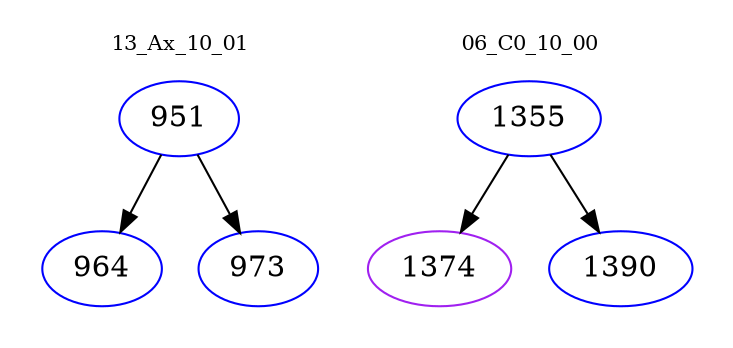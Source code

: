 digraph{
subgraph cluster_0 {
color = white
label = "13_Ax_10_01";
fontsize=10;
T0_951 [label="951", color="blue"]
T0_951 -> T0_964 [color="black"]
T0_964 [label="964", color="blue"]
T0_951 -> T0_973 [color="black"]
T0_973 [label="973", color="blue"]
}
subgraph cluster_1 {
color = white
label = "06_C0_10_00";
fontsize=10;
T1_1355 [label="1355", color="blue"]
T1_1355 -> T1_1374 [color="black"]
T1_1374 [label="1374", color="purple"]
T1_1355 -> T1_1390 [color="black"]
T1_1390 [label="1390", color="blue"]
}
}

